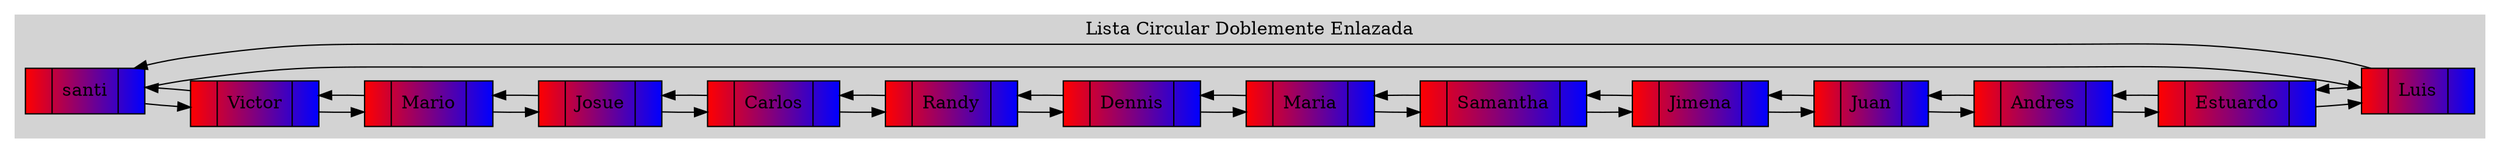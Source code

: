 digraph{
rankdir=LR;
labelloc="t";
subgraph cluster_0{
style=filled;
color = lightgrey;
node[shape=record];
Nodosanti[label="{ |santi| }"style = filled, fillcolor = "red:blue"];
NodoVictor[label="{ |Victor| }"style = filled, fillcolor = "red:blue"];
NodoMario[label="{ |Mario| }"style = filled, fillcolor = "red:blue"];
NodoJosue[label="{ |Josue| }"style = filled, fillcolor = "red:blue"];
NodoCarlos[label="{ |Carlos| }"style = filled, fillcolor = "red:blue"];
NodoRandy[label="{ |Randy| }"style = filled, fillcolor = "red:blue"];
NodoDennis[label="{ |Dennis| }"style = filled, fillcolor = "red:blue"];
NodoMaria[label="{ |Maria| }"style = filled, fillcolor = "red:blue"];
NodoSamantha[label="{ |Samantha| }"style = filled, fillcolor = "red:blue"];
NodoJimena[label="{ |Jimena| }"style = filled, fillcolor = "red:blue"];
NodoJuan [label="{ |Juan | }"style = filled, fillcolor = "red:blue"];
NodoAndres[label="{ |Andres| }"style = filled, fillcolor = "red:blue"];
NodoEstuardo[label="{ |Estuardo| }"style = filled, fillcolor = "red:blue"];
NodoLuis[label="{ |Luis| }"style = filled, fillcolor = "red:blue"];
Nodosanti->NodoVictor;
NodoVictor->Nodosanti;
NodoVictor->NodoMario;
NodoMario->NodoVictor;
NodoMario->NodoJosue;
NodoJosue->NodoMario;
NodoJosue->NodoCarlos;
NodoCarlos->NodoJosue;
NodoCarlos->NodoRandy;
NodoRandy->NodoCarlos;
NodoRandy->NodoDennis;
NodoDennis->NodoRandy;
NodoDennis->NodoMaria;
NodoMaria->NodoDennis;
NodoMaria->NodoSamantha;
NodoSamantha->NodoMaria;
NodoSamantha->NodoJimena;
NodoJimena->NodoSamantha;
NodoJimena->NodoJuan ;
NodoJuan ->NodoJimena;
NodoJuan ->NodoAndres;
NodoAndres->NodoJuan ;
NodoAndres->NodoEstuardo;
NodoEstuardo->NodoAndres;
NodoEstuardo->NodoLuis;
NodoLuis->NodoEstuardo;
NodoLuis->Nodosanti;
Nodosanti->NodoLuis;
label = "Lista Circular Doblemente Enlazada";
}
}
